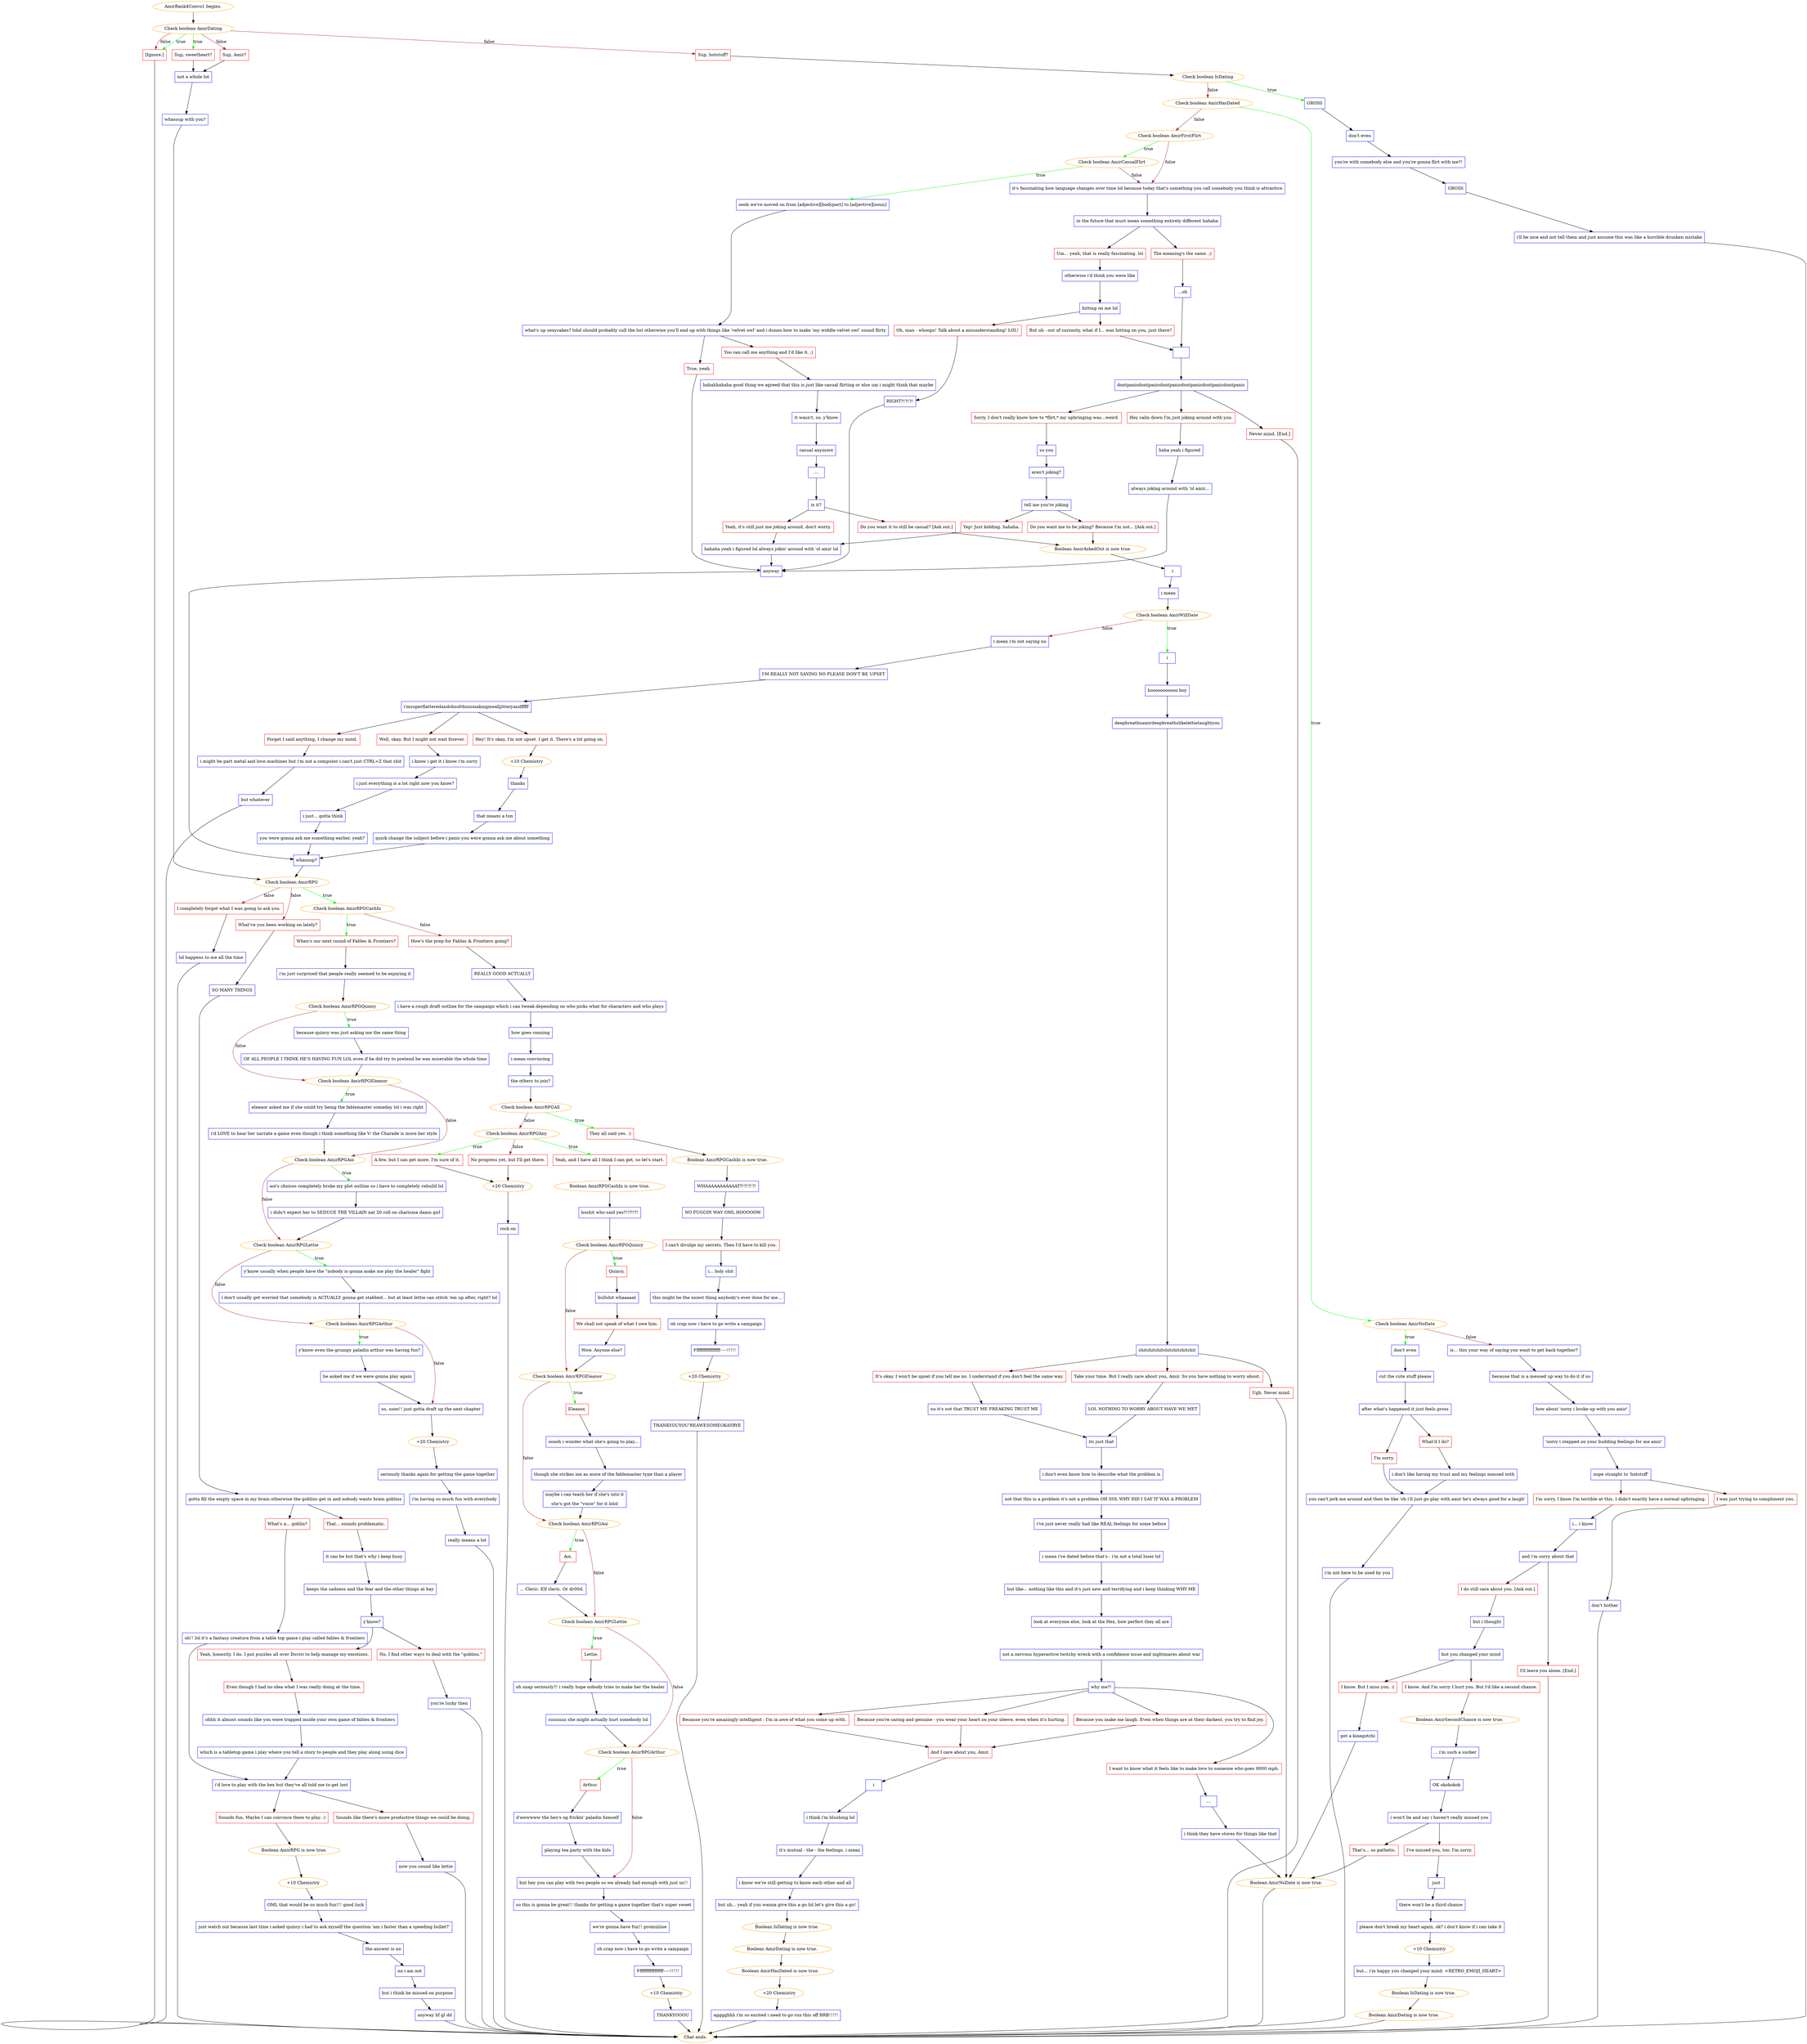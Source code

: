 digraph {
	"AmirRank4Convo1 begins." [color=orange];
		"AmirRank4Convo1 begins." -> 1492;
	1492 [label="Check boolean AmirDating",color=orange];
		1492 -> 1493 [label=true,color=green];
		1492 -> 1496 [label=true,color=green];
		1492 -> 1494 [label=false,color=brown];
		1492 -> 1495 [label=false,color=brown];
		1492 -> 1496 [label=false,color=brown];
	1493 [label="Sup, sweetheart?",shape=box,color=red];
		1493 -> 1653;
	1496 [label="[Ignore.]",shape=box,color=red];
		1496 -> "Chat ends.";
	1494 [label="Sup, Amir?",shape=box,color=red];
		1494 -> 1653;
	1495 [label="Sup, hotstuff?",shape=box,color=red];
		1495 -> 1498;
	1653 [label="not a whole lot",shape=box,color=blue];
		1653 -> 1654;
	"Chat ends." [color=orange];
	1498 [label="Check boolean IsDating",color=orange];
		1498 -> 1501 [label=true,color=green];
		1498 -> 1499 [label=false,color=brown];
	1654 [label="whassup with you?",shape=box,color=blue];
		1654 -> 1655;
	1501 [label="GROSS",shape=box,color=blue];
		1501 -> 1506;
	1499 [label="Check boolean AmirHasDated",color=orange];
		1499 -> 1502 [label=true,color=green];
		1499 -> 1500 [label=false,color=brown];
	1655 [label="Check boolean AmirRPG",color=orange];
		1655 -> 1660 [label=true,color=green];
		1655 -> 1659 [label=false,color=brown];
		1655 -> 1656 [label=false,color=brown];
	1506 [label="don't even",shape=box,color=blue];
		1506 -> 1509;
	1502 [label="Check boolean AmirNoDate",color=orange];
		1502 -> 1507 [label=true,color=green];
		1502 -> 1508 [label=false,color=brown];
	1500 [label="Check boolean AmirFirstFlirt",color=orange];
		1500 -> 1503 [label=true,color=green];
		1500 -> 1504 [label=false,color=brown];
	1660 [label="Check boolean AmirRPGCashIn",color=orange];
		1660 -> 1691 [label=true,color=green];
		1660 -> 1690 [label=false,color=brown];
	1659 [label="What've you been working on lately?",shape=box,color=red];
		1659 -> 1661;
	1656 [label="I completely forgot what I was going to ask you.",shape=box,color=red];
		1656 -> 1657;
	1509 [label="you're with somebody else and you're gonna flirt with me?!",shape=box,color=blue];
		1509 -> 1510;
	1507 [label="don't even",shape=box,color=blue];
		1507 -> 1513;
	1508 [label="is... this your way of saying you want to get back together?",shape=box,color=blue];
		1508 -> 1521;
	1503 [label="Check boolean AmirCasualFlirt",color=orange];
		1503 -> 1557 [label=true,color=green];
		1503 -> 1504 [label=false,color=brown];
	1504 [label="it's fascinating how language changes over time lol because today that's something you call somebody you think is attractive",shape=box,color=blue];
		1504 -> 1505;
	1691 [label="When's our next round of Fables & Frontiers?",shape=box,color=red];
		1691 -> 1693;
	1690 [label="How's the prep for Fables & Frontiers going?",shape=box,color=red];
		1690 -> 1692;
	1661 [label="SO MANY THINGS",shape=box,color=blue];
		1661 -> 1662;
	1657 [label="lol happens to me all the time",shape=box,color=blue];
		1657 -> "Chat ends.";
	1510 [label="GROSS",shape=box,color=blue];
		1510 -> 1511;
	1513 [label="cut the cute stuff please",shape=box,color=blue];
		1513 -> 1514;
	1521 [label="because that is a messed up way to do it if so",shape=box,color=blue];
		1521 -> 1522;
	1557 [label="oooh we've moved on from [adjective][bodypart] to [adjective][noun]",shape=box,color=blue];
		1557 -> 1558;
	1505 [label="in the future that must mean something entirely different hahaha",shape=box,color=blue];
		1505 -> 1629;
		1505 -> 1630;
	1693 [label="i'm just surprised that people really seemed to be enjoying it",shape=box,color=blue];
		1693 -> 1694;
	1692 [label="REALLY GOOD ACTUALLY",shape=box,color=blue];
		1692 -> 1715;
	1662 [label="gotta fill the empty space in my brain otherwise the goblins get in and nobody wants brain goblins",shape=box,color=blue];
		1662 -> 1664;
		1662 -> 1663;
	1511 [label="i'll be nice and not tell them and just assume this was like a horrible drunken mistake",shape=box,color=blue];
		1511 -> "Chat ends.";
	1514 [label="after what's happened it just feels gross",shape=box,color=blue];
		1514 -> 1516;
		1514 -> 1515;
	1522 [label="how about 'sorry i broke up with you amir'",shape=box,color=blue];
		1522 -> 1523;
	1558 [label="what's up sexycakes? lolol should probably cull the list otherwise you'll end up with things like 'velvet owl' and i dunno how to make 'my widdle velvet owl' sound flirty",shape=box,color=blue];
		1558 -> 1559;
		1558 -> 1560;
	1629 [label="Um... yeah, that is really fascinating. lol",shape=box,color=red];
		1629 -> 1631;
	1630 [label="The meaning's the same. ;)",shape=box,color=red];
		1630 -> 1632;
	1694 [label="Check boolean AmirRPGQuincy",color=orange];
		1694 -> 1699 [label=true,color=green];
		1694 -> 1695 [label=false,color=brown];
	1715 [label="i have a rough draft outline for the campaign which i can tweak depending on who picks what for characters and who plays",shape=box,color=blue];
		1715 -> 1716;
	1664 [label="That... sounds problematic.",shape=box,color=red];
		1664 -> 1666;
	1663 [label="What's a... goblin?",shape=box,color=red];
		1663 -> 1665;
	1516 [label="I'm sorry.",shape=box,color=red];
		1516 -> 1518;
	1515 [label="What'd I do?",shape=box,color=red];
		1515 -> 1517;
	1523 [label="'sorry i stepped on your budding feelings for me amir'",shape=box,color=blue];
		1523 -> 1524;
	1559 [label="You can call me anything and I'd like it. ;)",shape=box,color=red];
		1559 -> 1561;
	1560 [label="True, yeah.",shape=box,color=red];
		1560 -> 1651;
	1631 [label="otherwise i'd think you were like",shape=box,color=blue];
		1631 -> 1635;
	1632 [label="...oh",shape=box,color=blue];
		1632 -> 1636;
	1699 [label="because quincy was just asking me the same thing",shape=box,color=blue];
		1699 -> 1700;
	1695 [label="Check boolean AmirRPGEleanor",color=orange];
		1695 -> 1701 [label=true,color=green];
		1695 -> 1696 [label=false,color=brown];
	1716 [label="how goes conning",shape=box,color=blue];
		1716 -> 1717;
	1666 [label="it can be but that's why i keep busy",shape=box,color=blue];
		1666 -> 1667;
	1665 [label="oh!! lol it's a fantasy creature from a table top game i play called fables & frontiers",shape=box,color=blue];
		1665 -> 1676;
	1518 [label="you can't jerk me around and then be like 'oh i'll just go play with amir he's always good for a laugh'",shape=box,color=blue];
		1518 -> 1519;
	1517 [label="i don't like having my trust and my feelings messed with",shape=box,color=blue];
		1517 -> 1518;
	1524 [label="nope straight to 'hotstuff'",shape=box,color=blue];
		1524 -> 1525;
		1524 -> 1526;
	1561 [label="hahahhahaha good thing we agreed that this is just like casual flirting or else um i might think that maybe",shape=box,color=blue];
		1561 -> 1562;
	1651 [label="anyway",shape=box,color=blue];
		1651 -> 1652;
	1635 [label="hitting on me lol",shape=box,color=blue];
		1635 -> 1633;
		1635 -> 1634;
	1636 [label=" ",shape=box,color=blue];
		1636 -> 1638;
	1700 [label="OF ALL PEOPLE I THINK HE'S HAVING FUN LOL even if he did try to pretend he was miserable the whole time",shape=box,color=blue];
		1700 -> 1695;
	1701 [label="eleanor asked me if she could try being the fablemaster someday lol i was right",shape=box,color=blue];
		1701 -> 1702;
	1696 [label="Check boolean AmirRPGAoi",color=orange];
		1696 -> 1703 [label=true,color=green];
		1696 -> 1697 [label=false,color=brown];
	1717 [label="i mean convincing",shape=box,color=blue];
		1717 -> 1718;
	1667 [label="keeps the sadness and the fear and the other things at bay",shape=box,color=blue];
		1667 -> 1668;
	1676 [label="i'd love to play with the hex but they've all told me to get lost",shape=box,color=blue];
		1676 -> 1677;
		1676 -> 1678;
	1519 [label="i'm not here to be used by you",shape=box,color=blue];
		1519 -> "Chat ends.";
	1525 [label="I'm sorry, I know I'm terrible at this. I didn't exactly have a normal upbringing.",shape=box,color=red];
		1525 -> 1527;
	1526 [label="I was just trying to compliment you.",shape=box,color=red];
		1526 -> 1528;
	1562 [label="it wasn't, so, y'know",shape=box,color=blue];
		1562 -> 1563;
	1652 [label="whassup?",shape=box,color=blue];
		1652 -> 1655;
	1633 [label="Oh, man - whoops! Talk about a misunderstanding! LOL!",shape=box,color=red];
		1633 -> 1637;
	1634 [label="But uh - out of curiosity, what if I... was hitting on you, just there?",shape=box,color=red];
		1634 -> 1636;
	1638 [label="dontpanicdontpanicdontpanicdontpanicdontpanicdontpanic",shape=box,color=blue];
		1638 -> 1639;
		1638 -> 1640;
		1638 -> 1641;
	1702 [label="i'd LOVE to hear her narrate a game even though i think something like V: the Charade is more her style",shape=box,color=blue];
		1702 -> 1696;
	1703 [label="aoi's choices completely broke my plot outline so i have to completely rebuild lol",shape=box,color=blue];
		1703 -> 1704;
	1697 [label="Check boolean AmirRPGLettie",color=orange];
		1697 -> 1705 [label=true,color=green];
		1697 -> 1698 [label=false,color=brown];
	1718 [label="the others to join?",shape=box,color=blue];
		1718 -> 1719;
	1668 [label="y'know?",shape=box,color=blue];
		1668 -> 1669;
		1668 -> 1670;
	1677 [label="Sounds fun. Maybe I can convince them to play. :)",shape=box,color=red];
		1677 -> "/EE/Types/Engine/SetBooleanDialogueNode:AmirRPG:1682";
	1678 [label="Sounds like there's more productive things we could be doing.",shape=box,color=red];
		1678 -> 1679;
	1527 [label="i... i know",shape=box,color=blue];
		1527 -> 1529;
	1528 [label="don't bother",shape=box,color=blue];
		1528 -> "Chat ends.";
	1563 [label="casual anymore",shape=box,color=blue];
		1563 -> 1564;
	1637 [label="RIGHT?!?!?!",shape=box,color=blue];
		1637 -> 1651;
	1639 [label="Hey calm down I'm just joking around with you.",shape=box,color=red];
		1639 -> 1643;
	1640 [label="Sorry, I don't really know how to *flirt,* my upbringing was...weird.",shape=box,color=red];
		1640 -> 1644;
	1641 [label="Never mind. [End.]",shape=box,color=red];
		1641 -> "Chat ends.";
	1704 [label="i didn't expect her to SEDUCE THE VILLAIN nat 20 roll on charisma damn girl",shape=box,color=blue];
		1704 -> 1697;
	1705 [label="y'know usually when people have the \"nobody is gonna make me play the healer\" fight",shape=box,color=blue];
		1705 -> 1706;
	1698 [label="Check boolean AmirRPGArthur",color=orange];
		1698 -> 1707 [label=true,color=green];
		1698 -> 1709 [label=false,color=brown];
	1719 [label="Check boolean AmirRPGAll",color=orange];
		1719 -> 1720 [label=true,color=green];
		1719 -> 1732 [label=false,color=brown];
	1669 [label="Yeah, honestly. I do. I put puzzles all over Duviri to help manage my emotions.",shape=box,color=red];
		1669 -> 1673;
	1670 [label="No, I find other ways to deal with the \"goblins.\"",shape=box,color=red];
		1670 -> 1671;
	"/EE/Types/Engine/SetBooleanDialogueNode:AmirRPG:1682" [label="Boolean AmirRPG is now true.",color=orange];
		"/EE/Types/Engine/SetBooleanDialogueNode:AmirRPG:1682" -> 1682;
	1679 [label="now you sound like lettie",shape=box,color=blue];
		1679 -> "Chat ends.";
	1529 [label="and i'm sorry about that",shape=box,color=blue];
		1529 -> 1531;
		1529 -> 1532;
	1564 [label="....",shape=box,color=blue];
		1564 -> 1565;
	1643 [label="haha yeah i figured",shape=box,color=blue];
		1643 -> 1645;
	1644 [label="so you",shape=box,color=blue];
		1644 -> 1646;
	1706 [label="i don't usually get worried that somebody is ACTUALLY gonna get stabbed... but at least lettie can stitch 'em up after, right? lol",shape=box,color=blue];
		1706 -> 1698;
	1707 [label="y'know even the grumpy paladin arthur was having fun?",shape=box,color=blue];
		1707 -> 1708;
	1709 [label="so, soon!! just gotta draft up the next chapter",shape=box,color=blue];
		1709 -> 1713;
	1720 [label="They all said yes. :)",shape=box,color=red];
		1720 -> "/EE/Types/Engine/SetBooleanDialogueNode:AmirRPGCashIn:1721";
	1732 [label="Check boolean AmirRPGAny",color=orange];
		1732 -> 1733 [label=true,color=green];
		1732 -> 1734 [label=true,color=green];
		1732 -> 1735 [label=false,color=brown];
	1673 [label="Even though I had no idea what I was really doing at the time.",shape=box,color=red];
		1673 -> 1674;
	1671 [label="you're lucky then",shape=box,color=blue];
		1671 -> "Chat ends.";
	1682 [label="+10 Chemistry",color=orange];
		1682 -> 1683;
	1531 [label="I do still care about you. [Ask out.]",shape=box,color=red];
		1531 -> 1534;
	1532 [label="I'll leave you alone. [End.]",shape=box,color=red];
		1532 -> "Chat ends.";
	1565 [label="is it?",shape=box,color=blue];
		1565 -> 1566;
		1565 -> 1567;
	1645 [label="always joking around with 'ol amir...",shape=box,color=blue];
		1645 -> 1651;
	1646 [label="aren't joking?",shape=box,color=blue];
		1646 -> 1647;
	1708 [label="he asked me if we were gonna play again",shape=box,color=blue];
		1708 -> 1709;
	1713 [label="+20 Chemistry",color=orange];
		1713 -> 1710;
	"/EE/Types/Engine/SetBooleanDialogueNode:AmirRPGCashIn:1721" [label="Boolean AmirRPGCashIn is now true.",color=orange];
		"/EE/Types/Engine/SetBooleanDialogueNode:AmirRPGCashIn:1721" -> 1721;
	1733 [label="Yeah, and I have all I think I can get, so let's start.",shape=box,color=red];
		1733 -> "/EE/Types/Engine/SetBooleanDialogueNode:AmirRPGCashIn:1740";
	1734 [label="A few, but I can get more. I'm sure of it.",shape=box,color=red];
		1734 -> 1738;
	1735 [label="No progress yet, but I'll get there.",shape=box,color=red];
		1735 -> 1738;
	1674 [label="ohhh it almost sounds like you were trapped inside your own game of fables & frontiers",shape=box,color=blue];
		1674 -> 1675;
	1683 [label="OML that would be so much fun!!! good luck",shape=box,color=blue];
		1683 -> 1684;
	1534 [label="but i thought",shape=box,color=blue];
		1534 -> 1535;
	1566 [label="Do you want it to still be casual? [Ask out.]",shape=box,color=red];
		1566 -> "/EE/Types/Engine/SetBooleanDialogueNode:AmirAskedOut:1569";
	1567 [label="Yeah, it's still just me joking around, don't worry.",shape=box,color=red];
		1567 -> 1650;
	1647 [label="tell me you're joking",shape=box,color=blue];
		1647 -> 1648;
		1647 -> 1649;
	1710 [label="seriously thanks again for getting the game together",shape=box,color=blue];
		1710 -> 1711;
	1721 [label="WHAAAAAAAAAAAT?!?!?!?!",shape=box,color=blue];
		1721 -> 1723;
	"/EE/Types/Engine/SetBooleanDialogueNode:AmirRPGCashIn:1740" [label="Boolean AmirRPGCashIn is now true.",color=orange];
		"/EE/Types/Engine/SetBooleanDialogueNode:AmirRPGCashIn:1740" -> 1740;
	1738 [label="+20 Chemistry",color=orange];
		1738 -> 1737;
	1675 [label="which is a tabletop game i play where you tell a story to people and they play along using dice",shape=box,color=blue];
		1675 -> 1676;
	1684 [label="just watch out because last time i asked quincy i had to ask myself the question 'am i faster than a speeding bullet?'",shape=box,color=blue];
		1684 -> 1685;
	1535 [label="but you changed your mind",shape=box,color=blue];
		1535 -> 1537;
		1535 -> 1536;
	"/EE/Types/Engine/SetBooleanDialogueNode:AmirAskedOut:1569" [label="Boolean AmirAskedOut is now true.",color=orange];
		"/EE/Types/Engine/SetBooleanDialogueNode:AmirAskedOut:1569" -> 1569;
	1650 [label="hahaha yeah i figured lol always jokin' around with 'ol amir lol",shape=box,color=blue];
		1650 -> 1651;
	1648 [label="Do you want me to be joking? Because I'm not... [Ask out.]",shape=box,color=red];
		1648 -> "/EE/Types/Engine/SetBooleanDialogueNode:AmirAskedOut:1569";
	1649 [label="Yep! Just kidding. hahaha.",shape=box,color=red];
		1649 -> 1650;
	1711 [label="i'm having so much fun with everybody",shape=box,color=blue];
		1711 -> 1712;
	1723 [label="NO FUGGIN WAY OML HOOOOOW",shape=box,color=blue];
		1723 -> 1724;
	1740 [label="hoshit who said yes?!??!?!",shape=box,color=blue];
		1740 -> 1745;
	1737 [label="rock on",shape=box,color=blue];
		1737 -> "Chat ends.";
	1685 [label="the answer is no",shape=box,color=blue];
		1685 -> 1686;
	1537 [label="I know. But I miss you. :(",shape=box,color=red];
		1537 -> 1538;
	1536 [label="I know. And I'm sorry I hurt you. But I'd like a second chance.",shape=box,color=red];
		1536 -> "/EE/Types/Engine/SetBooleanDialogueNode:AmirSecondChance:1542";
	1569 [label="i",shape=box,color=blue];
		1569 -> 1570;
	1712 [label="really means a lot",shape=box,color=blue];
		1712 -> "Chat ends.";
	1724 [label="I can't divulge my secrets. Then I'd have to kill you.",shape=box,color=red];
		1724 -> 1725;
	1745 [label="Check boolean AmirRPGQuincy",color=orange];
		1745 -> 1746 [label=true,color=green];
		1745 -> 1744 [label=false,color=brown];
	1686 [label="no i am not",shape=box,color=blue];
		1686 -> 1687;
	1538 [label="get a kinegotchi",shape=box,color=blue];
		1538 -> "/EE/Types/Engine/SetBooleanDialogueNode:AmirNoDate:Chat ends.";
	"/EE/Types/Engine/SetBooleanDialogueNode:AmirSecondChance:1542" [label="Boolean AmirSecondChance is now true.",color=orange];
		"/EE/Types/Engine/SetBooleanDialogueNode:AmirSecondChance:1542" -> 1542;
	1570 [label="i mean",shape=box,color=blue];
		1570 -> 1571;
	1725 [label="i... holy shit",shape=box,color=blue];
		1725 -> 1726;
	1746 [label="Quincy,",shape=box,color=red];
		1746 -> 1751;
	1744 [label="Check boolean AmirRPGEleanor",color=orange];
		1744 -> 1747 [label=true,color=green];
		1744 -> 1743 [label=false,color=brown];
	1687 [label="but i think he missed on purpose",shape=box,color=blue];
		1687 -> 1688;
	"/EE/Types/Engine/SetBooleanDialogueNode:AmirNoDate:Chat ends." [label="Boolean AmirNoDate is now true.",color=orange];
		"/EE/Types/Engine/SetBooleanDialogueNode:AmirNoDate:Chat ends." -> "Chat ends.";
	1542 [label="... i'm such a sucker",shape=box,color=blue];
		1542 -> 1543;
	1571 [label="Check boolean AmirWillDate",color=orange];
		1571 -> 1573 [label=true,color=green];
		1571 -> 1572 [label=false,color=brown];
	1726 [label="this might be the nicest thing anybody's ever done for me...",shape=box,color=blue];
		1726 -> 1727;
	1751 [label="bullshit whaaaaat",shape=box,color=blue];
		1751 -> 1756;
	1747 [label="Eleanor,",shape=box,color=red];
		1747 -> 1752;
	1743 [label="Check boolean AmirRPGAoi",color=orange];
		1743 -> 1748 [label=true,color=green];
		1743 -> 1742 [label=false,color=brown];
	1688 [label="anyway hf gl dd",shape=box,color=blue];
		1688 -> "Chat ends.";
	1543 [label="OK okokokok",shape=box,color=blue];
		1543 -> 1544;
	1573 [label="i",shape=box,color=blue];
		1573 -> 1590;
	1572 [label="i mean i'm not saying no",shape=box,color=blue];
		1572 -> 1574;
	1727 [label="oh crap now i have to go write a campaign",shape=box,color=blue];
		1727 -> 1728;
	1756 [label="We shall not speak of what I owe him.",shape=box,color=red];
		1756 -> 2639;
	1752 [label="ooooh i wonder what she's going to play...",shape=box,color=blue];
		1752 -> 1757;
	1748 [label="Aoi,",shape=box,color=red];
		1748 -> 1753;
	1742 [label="Check boolean AmirRPGLettie",color=orange];
		1742 -> 1749 [label=true,color=green];
		1742 -> 1741 [label=false,color=brown];
	1544 [label="i won't lie and say i haven't really missed you",shape=box,color=blue];
		1544 -> 1546;
		1544 -> 1545;
	1590 [label="hooooooooooo boy",shape=box,color=blue];
		1590 -> 1591;
	1574 [label="I'M REALLY NOT SAYING NO PLEASE DON'T BE UPSET",shape=box,color=blue];
		1574 -> 1575;
	1728 [label="Fffffffffffffffff-----!!!!!",shape=box,color=blue];
		1728 -> 1730;
	2639 [label="Wow. Anyone else?",shape=box,color=blue];
		2639 -> 1744;
	1757 [label="though she strikes me as more of the fablemaster type than a player",shape=box,color=blue];
		1757 -> 2640;
	1753 [label="... Cleric. Elf cleric. Or dr00d.",shape=box,color=blue];
		1753 -> 1742;
	1749 [label="Lettie,",shape=box,color=red];
		1749 -> 1754;
	1741 [label="Check boolean AmirRPGArthur",color=orange];
		1741 -> 1750 [label=true,color=green];
		1741 -> 1760 [label=false,color=brown];
	1546 [label="I've missed you, too. I'm sorry.",shape=box,color=red];
		1546 -> 1549;
	1545 [label="That's... so pathetic.",shape=box,color=red];
		1545 -> "/EE/Types/Engine/SetBooleanDialogueNode:AmirNoDate:Chat ends.";
	1591 [label="deepbreathsamirdeepbreathslikelettietaughtyou",shape=box,color=blue];
		1591 -> 1592;
	1575 [label="i'msuperflatteredandohsolthisismakingmealljitteryandfffff",shape=box,color=blue];
		1575 -> 1576;
		1575 -> 1577;
		1575 -> 1578;
	1730 [label="+20 Chemistry",color=orange];
		1730 -> 1729;
	2640 [label="maybe i can teach her if she's into it
she's got the \"voice\" for it lolol",shape=box,color=blue];
		2640 -> 1743;
	1754 [label="oh snap seriously?! i really hope nobody tries to make her the healer",shape=box,color=blue];
		1754 -> 1758;
	1750 [label="Arthur.",shape=box,color=red];
		1750 -> 1755;
	1760 [label="but hey you can play with two people so we already had enough with just us!!",shape=box,color=blue];
		1760 -> 1761;
	1549 [label="just",shape=box,color=blue];
		1549 -> 1550;
	1592 [label="shitshitshitshitshitshitshit",shape=box,color=blue];
		1592 -> 1593;
		1592 -> 1594;
		1592 -> 1595;
	1576 [label="Hey! It's okay, I'm not upset. I get it. There's a lot going on.",shape=box,color=red];
		1576 -> 1581;
	1577 [label="Well, okay. But I might not wait forever.",shape=box,color=red];
		1577 -> 1583;
	1578 [label="Forget I said anything, I change my mind.",shape=box,color=red];
		1578 -> 1587;
	1729 [label="THANKYOUYOU'REAWESOMEOKAYBYE",shape=box,color=blue];
		1729 -> "Chat ends.";
	1758 [label="cuuuuuz she might actually hurt somebody lol",shape=box,color=blue];
		1758 -> 1741;
	1755 [label="d'awwwww the hex's og frickin' paladin himself",shape=box,color=blue];
		1755 -> 1759;
	1761 [label="so this is gonna be great!! thanks for getting a game together that's super sweet",shape=box,color=blue];
		1761 -> 1762;
	1550 [label="there won't be a third chance",shape=box,color=blue];
		1550 -> 1551;
	1593 [label="Ugh. Never mind.",shape=box,color=red];
		1593 -> "/EE/Types/Engine/SetBooleanDialogueNode:AmirNoDate:Chat ends.";
	1594 [label="Take your time. But I really care about you, Amir. So you have nothing to worry about.",shape=box,color=red];
		1594 -> 1598;
	1595 [label="It's okay. I won't be upset if you tell me no. I understand if you don't feel the same way.",shape=box,color=red];
		1595 -> 1599;
	1581 [label="+10 Chemistry",color=orange];
		1581 -> 1579;
	1583 [label="i know i get it i know i'm sorry",shape=box,color=blue];
		1583 -> 1584;
	1587 [label="i might be part metal and love machines but i'm not a computer i can't just CTRL+Z that shit",shape=box,color=blue];
		1587 -> 1588;
	1759 [label="playing tea party with the kids",shape=box,color=blue];
		1759 -> 1760;
	1762 [label="we're gonna have fun!! promiiiiise",shape=box,color=blue];
		1762 -> 1763;
	1551 [label="please don't break my heart again, ok? i don't know if i can take it",shape=box,color=blue];
		1551 -> 1555;
	1598 [label="LOL NOTHING TO WORRY ABOUT HAVE WE MET",shape=box,color=blue];
		1598 -> 1600;
	1599 [label="no it's not that TRUST ME FREAKING TRUST ME",shape=box,color=blue];
		1599 -> 1600;
	1579 [label="thanks",shape=box,color=blue];
		1579 -> 1580;
	1584 [label="i just everything is a lot right now you know?",shape=box,color=blue];
		1584 -> 1585;
	1588 [label="but whatever",shape=box,color=blue];
		1588 -> "Chat ends.";
	1763 [label="oh crap now i have to go write a campaign",shape=box,color=blue];
		1763 -> 1764;
	1555 [label="+10 Chemistry",color=orange];
		1555 -> 1552;
	1600 [label="its just that",shape=box,color=blue];
		1600 -> 1601;
	1580 [label="that means a ton",shape=box,color=blue];
		1580 -> 1582;
	1585 [label="i just... gotta think",shape=box,color=blue];
		1585 -> 1586;
	1764 [label="Fffffffffffffffff-----!!!!!",shape=box,color=blue];
		1764 -> 1766;
	1552 [label="but... i'm happy you changed your mind. <RETRO_EMOJI_HEART>",shape=box,color=blue];
		1552 -> "/EE/Types/Engine/SetBooleanDialogueNode:IsDating:/EE/Types/Engine/SetBooleanDialogueNode:AmirDating:Chat ends.";
	1601 [label="i don't even know how to describe what the problem is",shape=box,color=blue];
		1601 -> 1602;
	1582 [label="quick change the subject before i panic you were gonna ask me about something",shape=box,color=blue];
		1582 -> 1652;
	1586 [label="you were gonna ask me something earlier, yeah?",shape=box,color=blue];
		1586 -> 1652;
	1766 [label="+10 Chemistry",color=orange];
		1766 -> 1765;
	"/EE/Types/Engine/SetBooleanDialogueNode:IsDating:/EE/Types/Engine/SetBooleanDialogueNode:AmirDating:Chat ends." [label="Boolean IsDating is now true.",color=orange];
		"/EE/Types/Engine/SetBooleanDialogueNode:IsDating:/EE/Types/Engine/SetBooleanDialogueNode:AmirDating:Chat ends." -> "/EE/Types/Engine/SetBooleanDialogueNode:AmirDating:Chat ends.";
	1602 [label="not that this is a problem it's not a problem OH SOL WHY DID I SAY IT WAS A PROBLEM",shape=box,color=blue];
		1602 -> 1603;
	1765 [label="THANKYOOOU",shape=box,color=blue];
		1765 -> "Chat ends.";
	"/EE/Types/Engine/SetBooleanDialogueNode:AmirDating:Chat ends." [label="Boolean AmirDating is now true.",color=orange];
		"/EE/Types/Engine/SetBooleanDialogueNode:AmirDating:Chat ends." -> "Chat ends.";
	1603 [label="i've just never really had like REAL feelings for some before",shape=box,color=blue];
		1603 -> 1604;
	1604 [label="i mean i've dated before that's - i'm not a total loser lol",shape=box,color=blue];
		1604 -> 1605;
	1605 [label="but like... nothing like this and it's just new and terrifying and i keep thinking WHY ME",shape=box,color=blue];
		1605 -> 1606;
	1606 [label="look at everyone else, look at the Hex, how perfect they all are",shape=box,color=blue];
		1606 -> 1607;
	1607 [label="not a nervous hyperactive twitchy wreck with a confidence issue and nightmares about war",shape=box,color=blue];
		1607 -> 1608;
	1608 [label="why me?!",shape=box,color=blue];
		1608 -> 1609;
		1608 -> 1610;
		1608 -> 1611;
		1608 -> 1612;
	1609 [label="Because you're amazingly intelligent - I'm in awe of what you come up with.",shape=box,color=red];
		1609 -> 1613;
	1610 [label="Because you're caring and genuine - you wear your heart on your sleeve, even when it's hurting.",shape=box,color=red];
		1610 -> 1613;
	1611 [label="Because you make me laugh. Even when things are at their darkest, you try to find joy.",shape=box,color=red];
		1611 -> 1613;
	1612 [label="I want to know what it feels like to make love to someone who goes 9000 mph.",shape=box,color=red];
		1612 -> 1614;
	1613 [label="And I care about you, Amir.",shape=box,color=red];
		1613 -> 1617;
	1614 [label="....",shape=box,color=blue];
		1614 -> 1615;
	1617 [label="i",shape=box,color=blue];
		1617 -> 1618;
	1615 [label="i think they have stores for things like that",shape=box,color=blue];
		1615 -> "/EE/Types/Engine/SetBooleanDialogueNode:AmirNoDate:Chat ends.";
	1618 [label="i think i'm blushing lol",shape=box,color=blue];
		1618 -> 1620;
	1620 [label="it's mutual - the - the feelings, i mean",shape=box,color=blue];
		1620 -> 1621;
	1621 [label="i know we're still getting to know each other and all",shape=box,color=blue];
		1621 -> 1622;
	1622 [label="but uh... yeah if you wanna give this a go lol let's give this a go!",shape=box,color=blue];
		1622 -> "/EE/Types/Engine/SetBooleanDialogueNode:IsDating:/EE/Types/Engine/SetBooleanDialogueNode:AmirDating:/EE/Types/Engine/SetBooleanDialogueNode:AmirHasDated:1627";
	"/EE/Types/Engine/SetBooleanDialogueNode:IsDating:/EE/Types/Engine/SetBooleanDialogueNode:AmirDating:/EE/Types/Engine/SetBooleanDialogueNode:AmirHasDated:1627" [label="Boolean IsDating is now true.",color=orange];
		"/EE/Types/Engine/SetBooleanDialogueNode:IsDating:/EE/Types/Engine/SetBooleanDialogueNode:AmirDating:/EE/Types/Engine/SetBooleanDialogueNode:AmirHasDated:1627" -> "/EE/Types/Engine/SetBooleanDialogueNode:AmirDating:/EE/Types/Engine/SetBooleanDialogueNode:AmirHasDated:1627";
	"/EE/Types/Engine/SetBooleanDialogueNode:AmirDating:/EE/Types/Engine/SetBooleanDialogueNode:AmirHasDated:1627" [label="Boolean AmirDating is now true.",color=orange];
		"/EE/Types/Engine/SetBooleanDialogueNode:AmirDating:/EE/Types/Engine/SetBooleanDialogueNode:AmirHasDated:1627" -> "/EE/Types/Engine/SetBooleanDialogueNode:AmirHasDated:1627";
	"/EE/Types/Engine/SetBooleanDialogueNode:AmirHasDated:1627" [label="Boolean AmirHasDated is now true.",color=orange];
		"/EE/Types/Engine/SetBooleanDialogueNode:AmirHasDated:1627" -> 1627;
	1627 [label="+20 Chemistry",color=orange];
		1627 -> 1626;
	1626 [label="agggghhh i'm so excited i need to go run this off BRB!!!!!",shape=box,color=blue];
		1626 -> "Chat ends.";
}